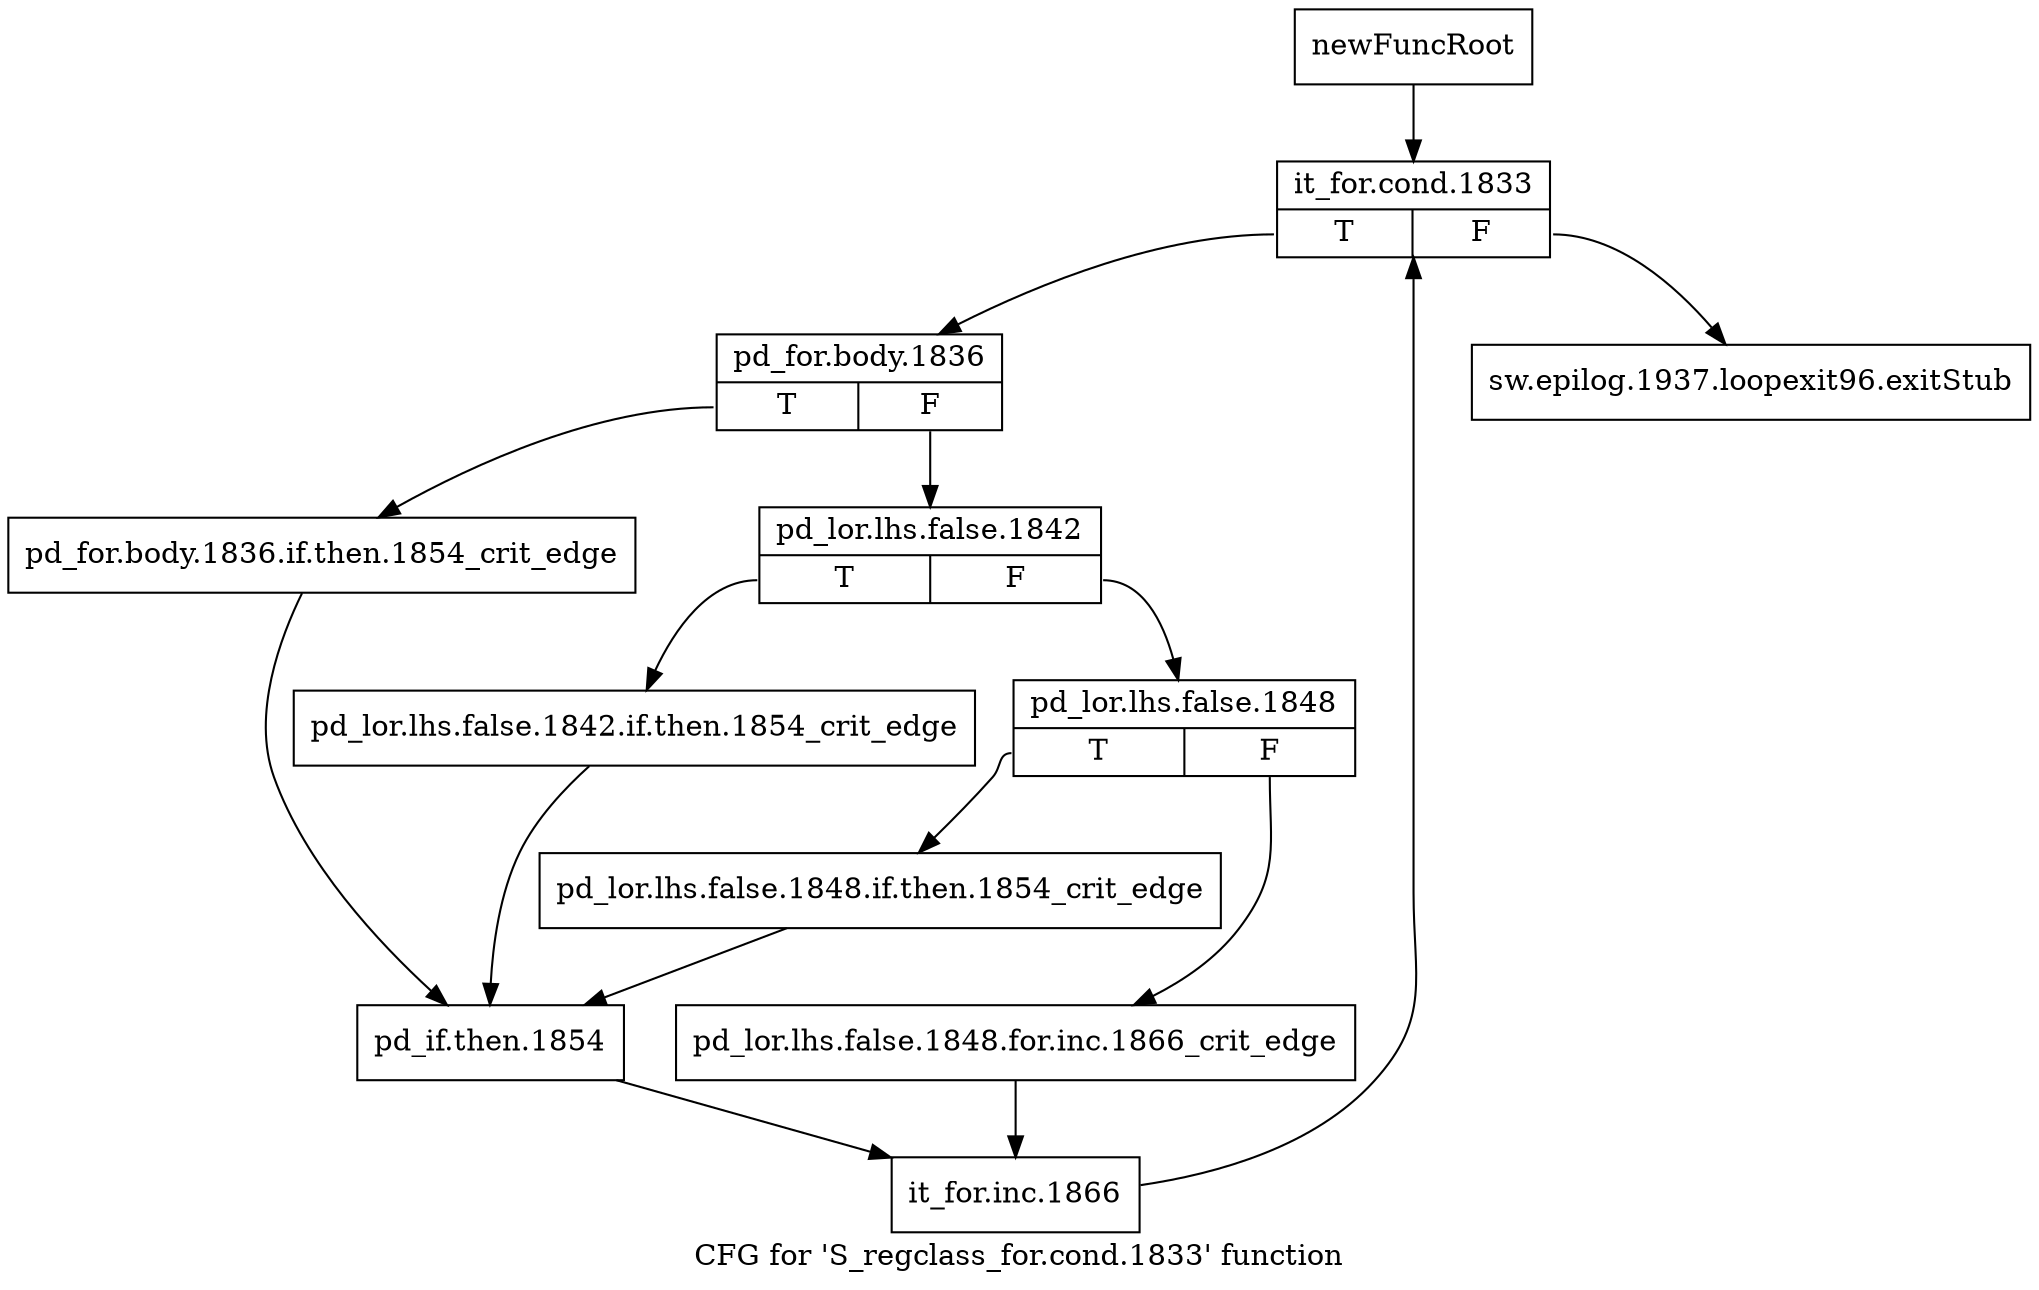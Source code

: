 digraph "CFG for 'S_regclass_for.cond.1833' function" {
	label="CFG for 'S_regclass_for.cond.1833' function";

	Node0x523a770 [shape=record,label="{newFuncRoot}"];
	Node0x523a770 -> Node0x523a810;
	Node0x523a7c0 [shape=record,label="{sw.epilog.1937.loopexit96.exitStub}"];
	Node0x523a810 [shape=record,label="{it_for.cond.1833|{<s0>T|<s1>F}}"];
	Node0x523a810:s0 -> Node0x523a860;
	Node0x523a810:s1 -> Node0x523a7c0;
	Node0x523a860 [shape=record,label="{pd_for.body.1836|{<s0>T|<s1>F}}"];
	Node0x523a860:s0 -> Node0x523aa40;
	Node0x523a860:s1 -> Node0x523a8b0;
	Node0x523a8b0 [shape=record,label="{pd_lor.lhs.false.1842|{<s0>T|<s1>F}}"];
	Node0x523a8b0:s0 -> Node0x523a9f0;
	Node0x523a8b0:s1 -> Node0x523a900;
	Node0x523a900 [shape=record,label="{pd_lor.lhs.false.1848|{<s0>T|<s1>F}}"];
	Node0x523a900:s0 -> Node0x523a9a0;
	Node0x523a900:s1 -> Node0x523a950;
	Node0x523a950 [shape=record,label="{pd_lor.lhs.false.1848.for.inc.1866_crit_edge}"];
	Node0x523a950 -> Node0x523aae0;
	Node0x523a9a0 [shape=record,label="{pd_lor.lhs.false.1848.if.then.1854_crit_edge}"];
	Node0x523a9a0 -> Node0x523aa90;
	Node0x523a9f0 [shape=record,label="{pd_lor.lhs.false.1842.if.then.1854_crit_edge}"];
	Node0x523a9f0 -> Node0x523aa90;
	Node0x523aa40 [shape=record,label="{pd_for.body.1836.if.then.1854_crit_edge}"];
	Node0x523aa40 -> Node0x523aa90;
	Node0x523aa90 [shape=record,label="{pd_if.then.1854}"];
	Node0x523aa90 -> Node0x523aae0;
	Node0x523aae0 [shape=record,label="{it_for.inc.1866}"];
	Node0x523aae0 -> Node0x523a810;
}
